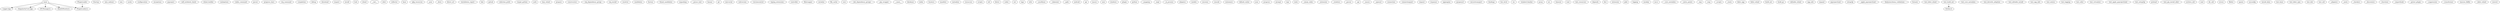 // AIOS Dependency Graph
digraph {
	main
	main -> "Logger.hpp"
	main -> "SingularityCore.hpp"
	main -> "IPCManager.h"
	main -> "HealthMonitor.h"
	main -> "PluginLoader.h"
	PluginLoader
	PluginLoader -> "PluginLoader.h"
	Startup
	aios_indexer
	sem
	cache
	configuration
	exceptions
	pyproject
	self_outdated_check
	wheel_builder
	cmdoptions
	index_command
	parser
	progress_bars
	req_command
	completion
	configuration
	debug
	download
	inspect
	install
	lock
	wheel
	__init__
	sdist
	wheel
	collector
	base
	pkg_resources
	_json
	_dists
	direct_url
	installation_report
	link
	pylock
	selection_prefs
	target_python
	auth
	cache
	download
	lazy_wheel
	prepare
	wheel
	constructors
	req_dependency_group
	req_install
	__init__
	resolver
	candidates
	factory
	found_candidates
	resolver
	unpacking
	_jaraco_text
	bazaar
	git
	mercurial
	subversion
	versioncontrol
	__init__
	typing_extensions
	cache
	controller
	filewrapper
	serialize
	file_cache
	core
	_lint_dependency_groups
	_pip_wrapper
	__main__
	database
	index
	locators
	manifest
	metadata
	resources
	scripts
	util
	wheel
	distro
	codec
	ext
	__init__
	metadata
	tags
	utils
	_musllinux
	_tokenizer
	_spdx
	__init__
	android
	api
	macos
	unix
	windows
	__init__
	__main__
	plugin
	__init__
	__init__
	python
	_mapping
	__init__
	_impl
	_in_process
	adapters
	api
	auth
	models
	sessions
	utils
	__init__
	console
	containers
	default_styles
	json
	progress
	prompt
	repr
	style
	_emoji_codes
	_extension
	_windows
	__init__
	_parser
	__init__
	_api
	_macos
	_openssl
	_windows
	connection
	connectionpool
	request
	response
	appengine
	pyopenssl
	securetransport
	bindings
	low_level
	six
	weakref_finalize
	proxy
	response
	ssl_
	timeout
	wait
	__init__
	test_resources
	depends
	dist
	extension
	glob
	logging
	monkey
	msvc
	_core_metadata
	_entry_points
	_imp
	_reqs
	_scripts
	_static
	__init__
	bdist_egg
	bdist_wheel
	build_ext
	build_py
	editable_wheel
	egg_info
	sdist
	__init__
	expand
	pyprojecttoml
	setupcfg
	_apply_pyprojecttoml
	fastjsonschema_validations
	formats
	test_bdist_wheel
	test_build_ext
	test_build_ext -> "Python.h"
	test_core_metadata
	test_distutils_adoption
	test_editable_install
	test_egg_info
	test_extern
	test_logging
	test_sdist
	test_virtualenv
	test_apply_pyprojecttoml
	test_setupcfg
	preload
	__init__
	test_pip_install_sdist
	archive_util
	cmd
	core
	dir_util
	dist
	errors
	extension
	filelist
	spawn
	sysconfig
	build_ext
	install
	install_data
	base
	msvc
	test_base
	test_bdist_rpm
	test_dist
	test_util
	typing_extensions
	__init__
	_adapters
	_meta
	__init__
	__init__
	__init__
	__init__
	metadata
	tags
	utils
	_musllinux
	_tokenizer
	_spdx
	android
	api
	macos
	unix
	windows
	__init__
	__main__
	_parser
	__init__
	_checkers
	_decorators
	_functions
	_importhook
	_pytest_plugin
	_suppression
	_transformer
	__init__
	macosx_libfile
	metadata
	_bdist_wheel
	convert
	tags
	_musllinux
	_tokenizer
	macosx_libfile
	metadata
	_bdist_wheel
	convert
	tags
	_musllinux
	_tokenizer
	__init__
}

